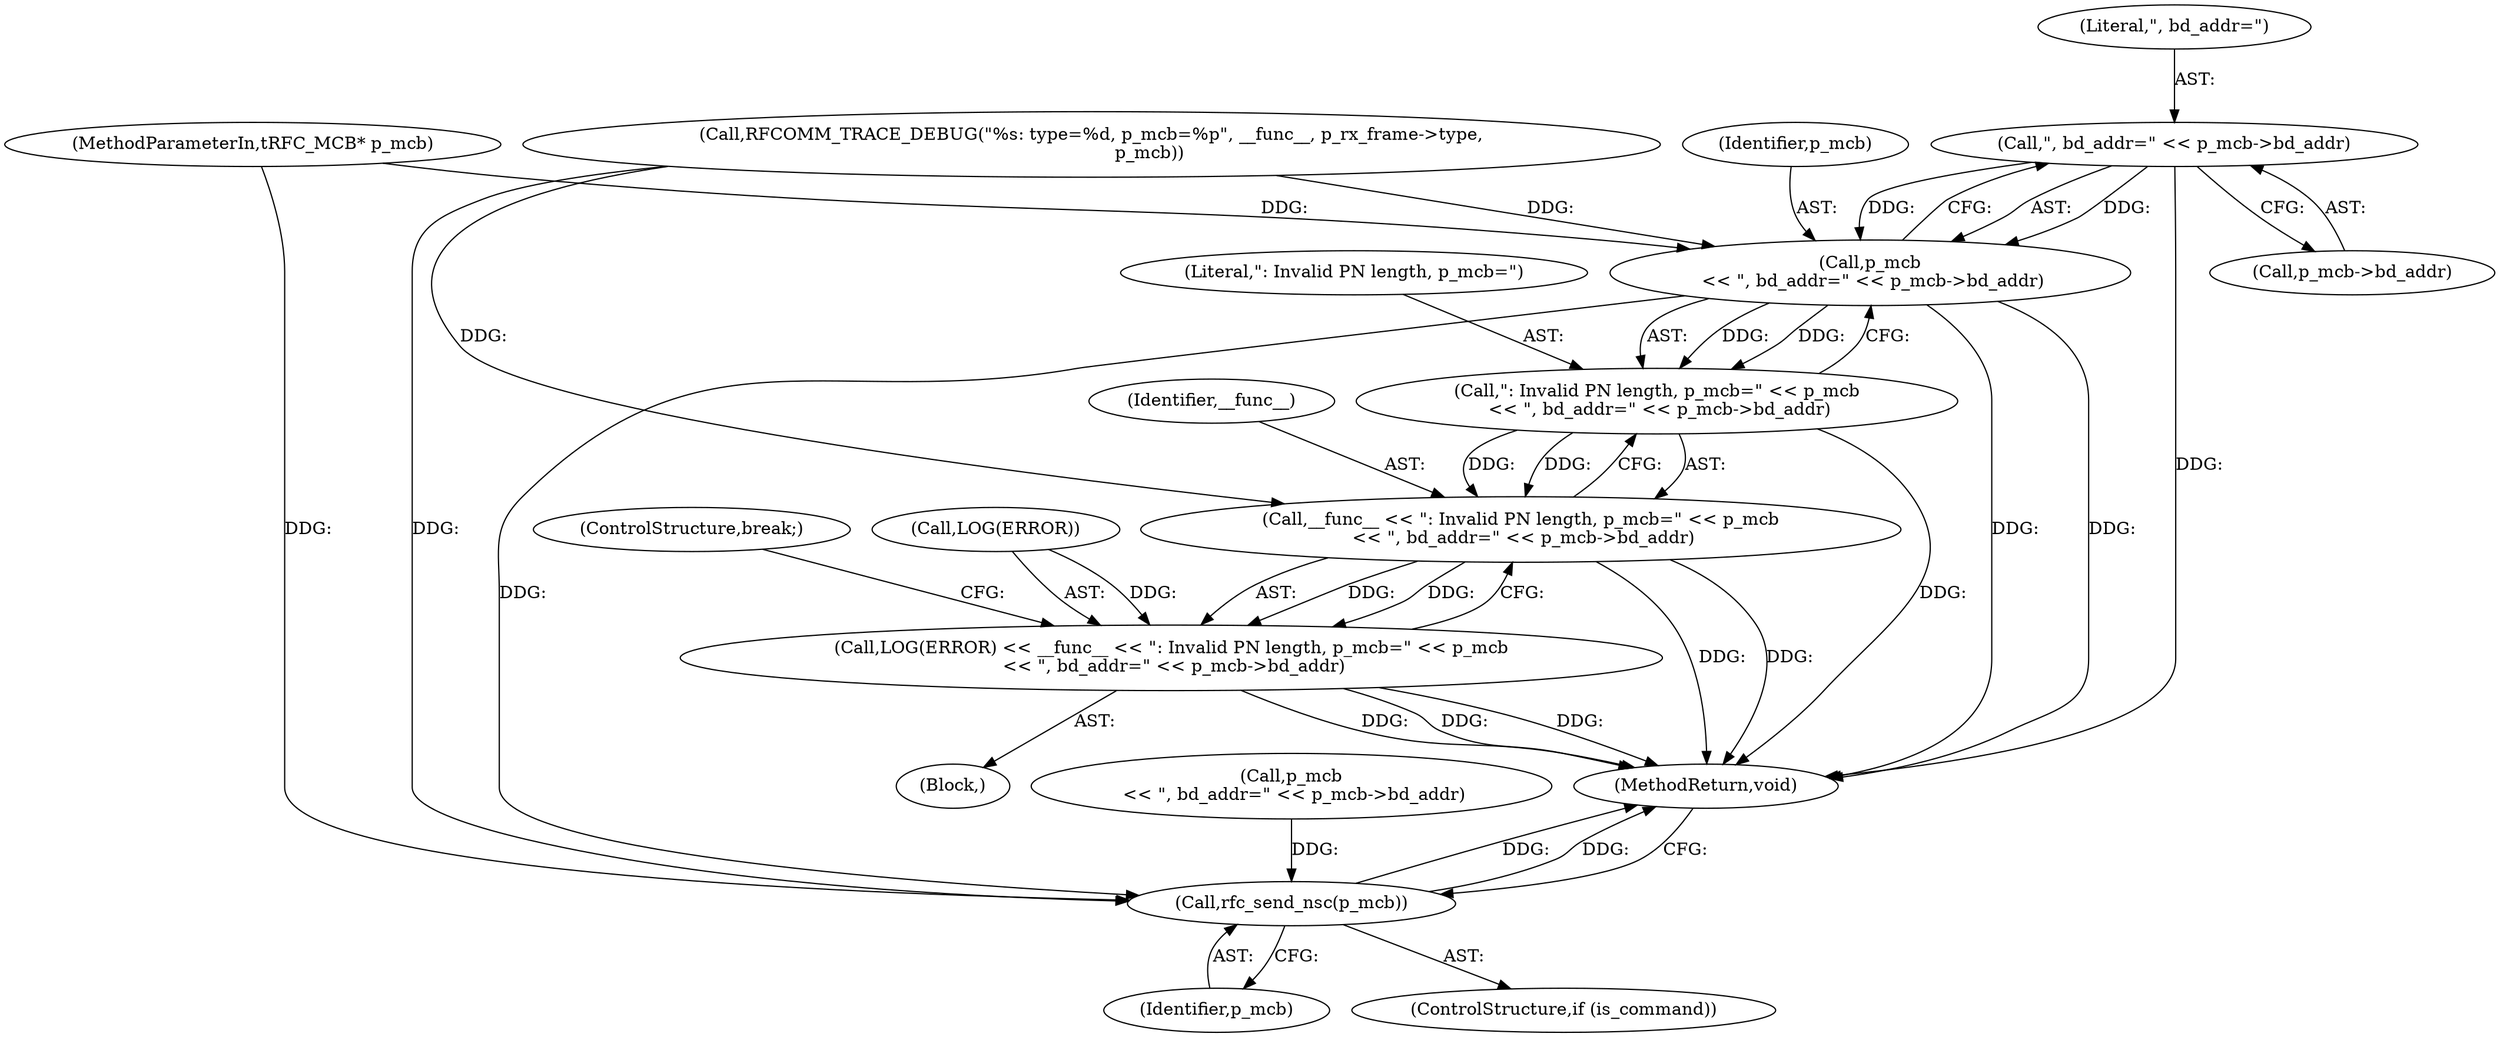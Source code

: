 digraph "0_Android_92a7bf8c44a236607c146240f3c0adc1ae01fedf@pointer" {
"1000312" [label="(Call,\", bd_addr=\" << p_mcb->bd_addr)"];
"1000310" [label="(Call,p_mcb\n << \", bd_addr=\" << p_mcb->bd_addr)"];
"1000308" [label="(Call,\": Invalid PN length, p_mcb=\" << p_mcb\n << \", bd_addr=\" << p_mcb->bd_addr)"];
"1000306" [label="(Call,__func__ << \": Invalid PN length, p_mcb=\" << p_mcb\n << \", bd_addr=\" << p_mcb->bd_addr)"];
"1000303" [label="(Call,LOG(ERROR) << __func__ << \": Invalid PN length, p_mcb=\" << p_mcb\n << \", bd_addr=\" << p_mcb->bd_addr)"];
"1001013" [label="(Call,rfc_send_nsc(p_mcb))"];
"1000317" [label="(ControlStructure,break;)"];
"1000309" [label="(Literal,\": Invalid PN length, p_mcb=\")"];
"1000307" [label="(Identifier,__func__)"];
"1001013" [label="(Call,rfc_send_nsc(p_mcb))"];
"1000312" [label="(Call,\", bd_addr=\" << p_mcb->bd_addr)"];
"1000101" [label="(MethodParameterIn,tRFC_MCB* p_mcb)"];
"1000459" [label="(Call,p_mcb\n << \", bd_addr=\" << p_mcb->bd_addr)"];
"1000313" [label="(Literal,\", bd_addr=\")"];
"1000285" [label="(Call,RFCOMM_TRACE_DEBUG(\"%s: type=%d, p_mcb=%p\", __func__, p_rx_frame->type,\n                     p_mcb))"];
"1001014" [label="(Identifier,p_mcb)"];
"1000310" [label="(Call,p_mcb\n << \", bd_addr=\" << p_mcb->bd_addr)"];
"1000302" [label="(Block,)"];
"1000314" [label="(Call,p_mcb->bd_addr)"];
"1001011" [label="(ControlStructure,if (is_command))"];
"1000303" [label="(Call,LOG(ERROR) << __func__ << \": Invalid PN length, p_mcb=\" << p_mcb\n << \", bd_addr=\" << p_mcb->bd_addr)"];
"1001015" [label="(MethodReturn,void)"];
"1000311" [label="(Identifier,p_mcb)"];
"1000304" [label="(Call,LOG(ERROR))"];
"1000308" [label="(Call,\": Invalid PN length, p_mcb=\" << p_mcb\n << \", bd_addr=\" << p_mcb->bd_addr)"];
"1000306" [label="(Call,__func__ << \": Invalid PN length, p_mcb=\" << p_mcb\n << \", bd_addr=\" << p_mcb->bd_addr)"];
"1000312" -> "1000310"  [label="AST: "];
"1000312" -> "1000314"  [label="CFG: "];
"1000313" -> "1000312"  [label="AST: "];
"1000314" -> "1000312"  [label="AST: "];
"1000310" -> "1000312"  [label="CFG: "];
"1000312" -> "1001015"  [label="DDG: "];
"1000312" -> "1000310"  [label="DDG: "];
"1000312" -> "1000310"  [label="DDG: "];
"1000310" -> "1000308"  [label="AST: "];
"1000311" -> "1000310"  [label="AST: "];
"1000308" -> "1000310"  [label="CFG: "];
"1000310" -> "1001015"  [label="DDG: "];
"1000310" -> "1001015"  [label="DDG: "];
"1000310" -> "1000308"  [label="DDG: "];
"1000310" -> "1000308"  [label="DDG: "];
"1000285" -> "1000310"  [label="DDG: "];
"1000101" -> "1000310"  [label="DDG: "];
"1000310" -> "1001013"  [label="DDG: "];
"1000308" -> "1000306"  [label="AST: "];
"1000309" -> "1000308"  [label="AST: "];
"1000306" -> "1000308"  [label="CFG: "];
"1000308" -> "1001015"  [label="DDG: "];
"1000308" -> "1000306"  [label="DDG: "];
"1000308" -> "1000306"  [label="DDG: "];
"1000306" -> "1000303"  [label="AST: "];
"1000307" -> "1000306"  [label="AST: "];
"1000303" -> "1000306"  [label="CFG: "];
"1000306" -> "1001015"  [label="DDG: "];
"1000306" -> "1001015"  [label="DDG: "];
"1000306" -> "1000303"  [label="DDG: "];
"1000306" -> "1000303"  [label="DDG: "];
"1000285" -> "1000306"  [label="DDG: "];
"1000303" -> "1000302"  [label="AST: "];
"1000304" -> "1000303"  [label="AST: "];
"1000317" -> "1000303"  [label="CFG: "];
"1000303" -> "1001015"  [label="DDG: "];
"1000303" -> "1001015"  [label="DDG: "];
"1000303" -> "1001015"  [label="DDG: "];
"1000304" -> "1000303"  [label="DDG: "];
"1001013" -> "1001011"  [label="AST: "];
"1001013" -> "1001014"  [label="CFG: "];
"1001014" -> "1001013"  [label="AST: "];
"1001015" -> "1001013"  [label="CFG: "];
"1001013" -> "1001015"  [label="DDG: "];
"1001013" -> "1001015"  [label="DDG: "];
"1000285" -> "1001013"  [label="DDG: "];
"1000459" -> "1001013"  [label="DDG: "];
"1000101" -> "1001013"  [label="DDG: "];
}
